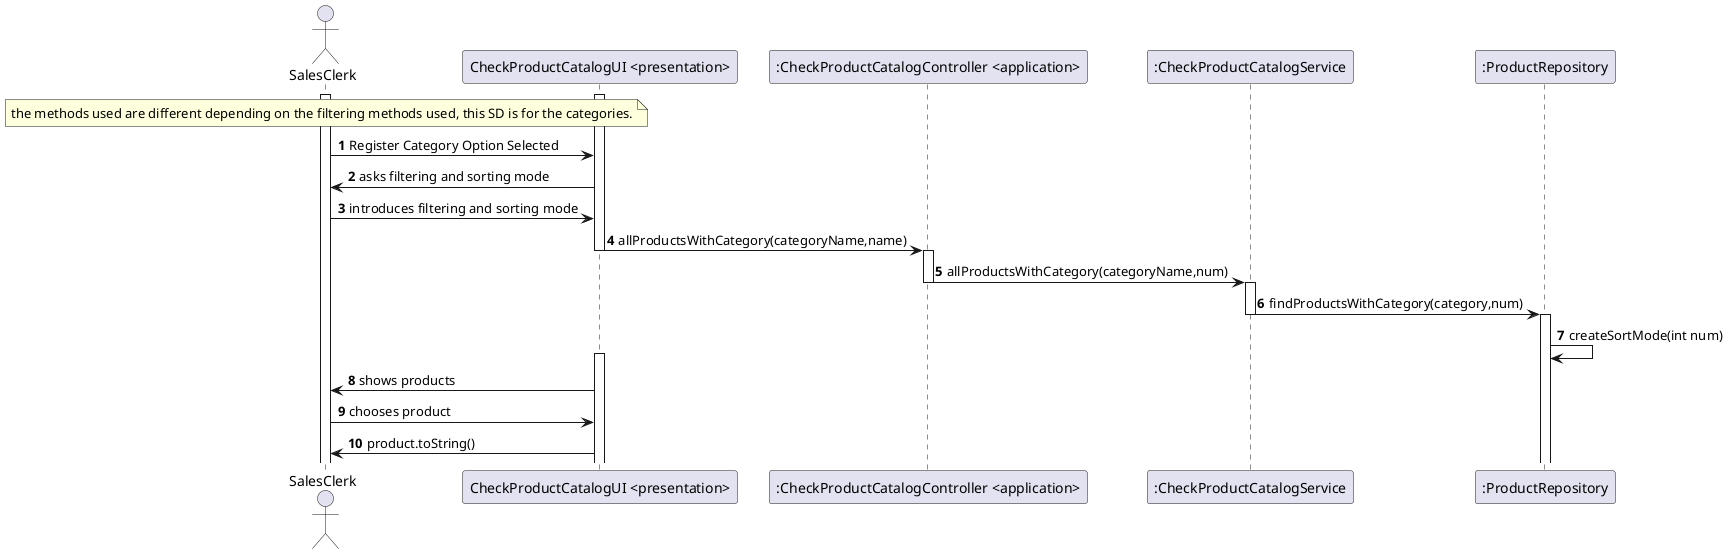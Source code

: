 @startuml
autonumber
actor "SalesClerk" as SC

participant  "CheckProductCatalogUI <presentation>" as SYS
participant ":CheckProductCatalogController <application>" as CTRL
participant ":CheckProductCatalogService" as SV
participant ":ProductRepository" as PR


note over SC: the methods used are different depending on the filtering methods used, this SD is for the categories.
activate SC
activate SYS

SC-> SYS: Register Category Option Selected

SYS-> SC: asks filtering and sorting mode
SC-> SYS: introduces filtering and sorting mode







SYS-> CTRL : allProductsWithCategory(categoryName,name)
deactivate SYS
activate CTRL
CTRL -> SV : allProductsWithCategory(categoryName,num)
deactivate CTRL
activate SV
SV-> PR:findProductsWithCategory(category,num)
deactivate SV
activate PR
PR -> PR : createSortMode(int num)
activate SYS
SYS -> SC :shows products 
SC-> SYS : chooses product
SYS-> SC : product.toString()





@enduml